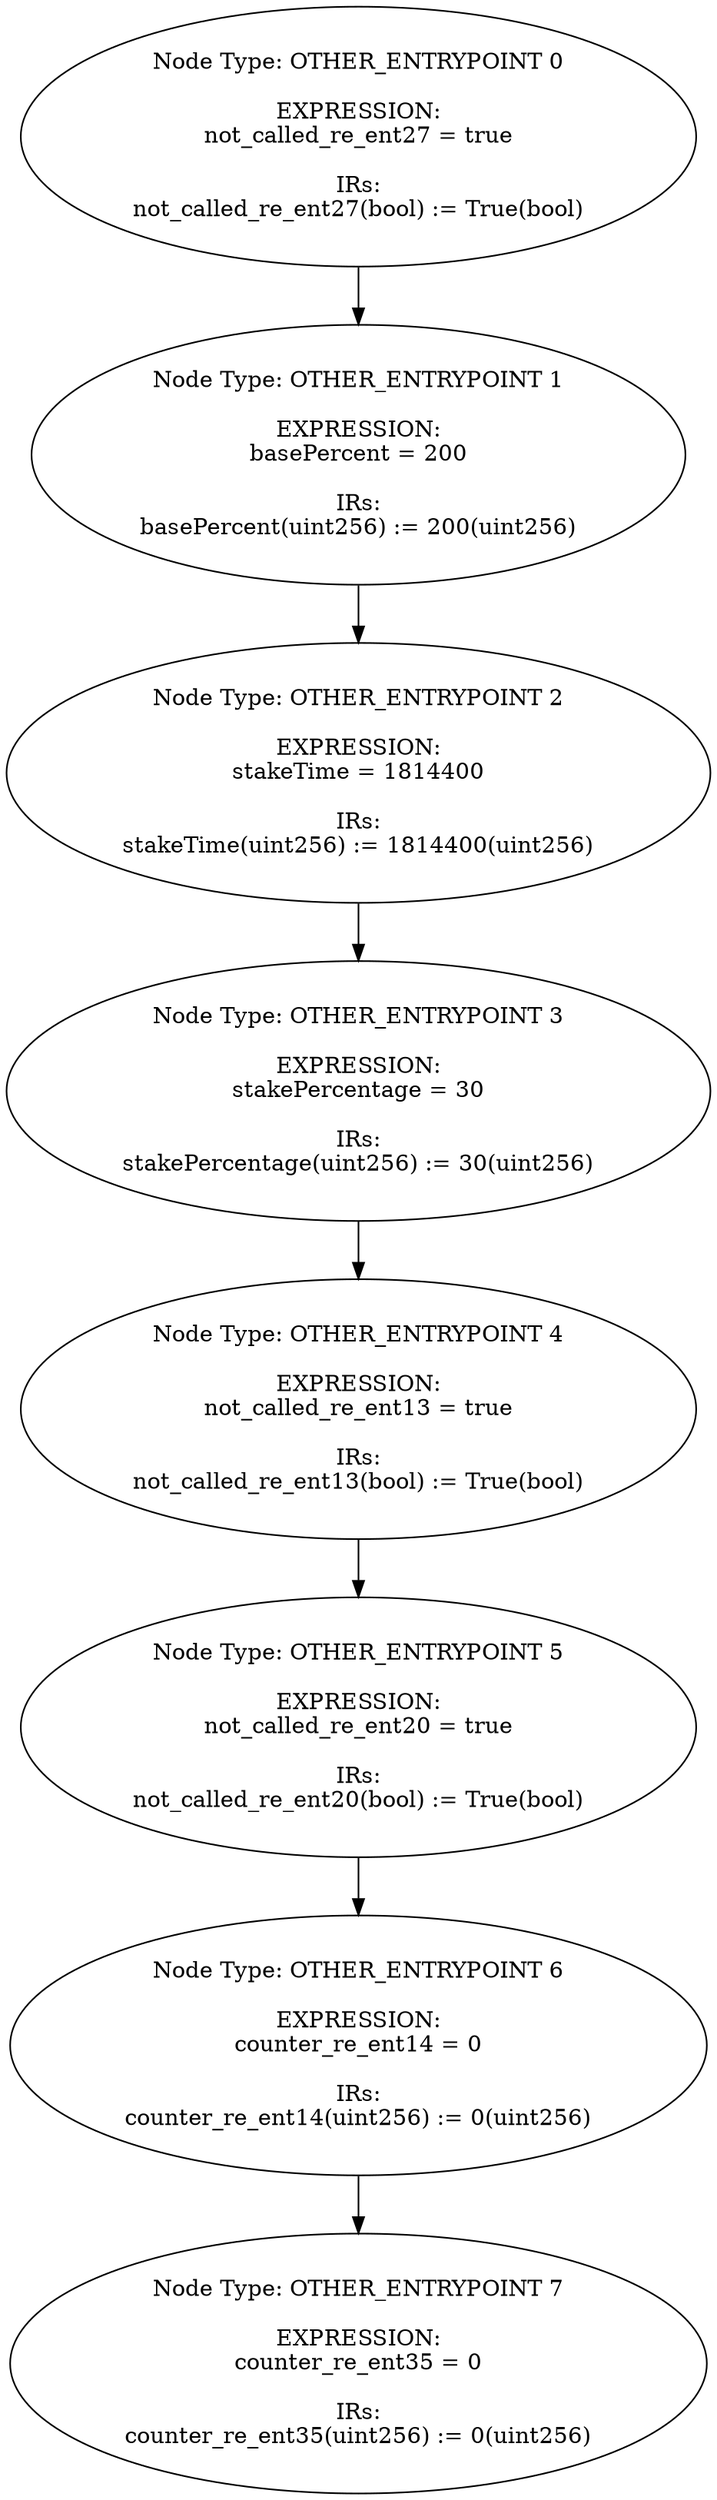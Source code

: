 digraph{
0[label="Node Type: OTHER_ENTRYPOINT 0

EXPRESSION:
not_called_re_ent27 = true

IRs:
not_called_re_ent27(bool) := True(bool)"];
0->1;
1[label="Node Type: OTHER_ENTRYPOINT 1

EXPRESSION:
basePercent = 200

IRs:
basePercent(uint256) := 200(uint256)"];
1->2;
2[label="Node Type: OTHER_ENTRYPOINT 2

EXPRESSION:
stakeTime = 1814400

IRs:
stakeTime(uint256) := 1814400(uint256)"];
2->3;
3[label="Node Type: OTHER_ENTRYPOINT 3

EXPRESSION:
stakePercentage = 30

IRs:
stakePercentage(uint256) := 30(uint256)"];
3->4;
4[label="Node Type: OTHER_ENTRYPOINT 4

EXPRESSION:
not_called_re_ent13 = true

IRs:
not_called_re_ent13(bool) := True(bool)"];
4->5;
5[label="Node Type: OTHER_ENTRYPOINT 5

EXPRESSION:
not_called_re_ent20 = true

IRs:
not_called_re_ent20(bool) := True(bool)"];
5->6;
6[label="Node Type: OTHER_ENTRYPOINT 6

EXPRESSION:
counter_re_ent14 = 0

IRs:
counter_re_ent14(uint256) := 0(uint256)"];
6->7;
7[label="Node Type: OTHER_ENTRYPOINT 7

EXPRESSION:
counter_re_ent35 = 0

IRs:
counter_re_ent35(uint256) := 0(uint256)"];
}
